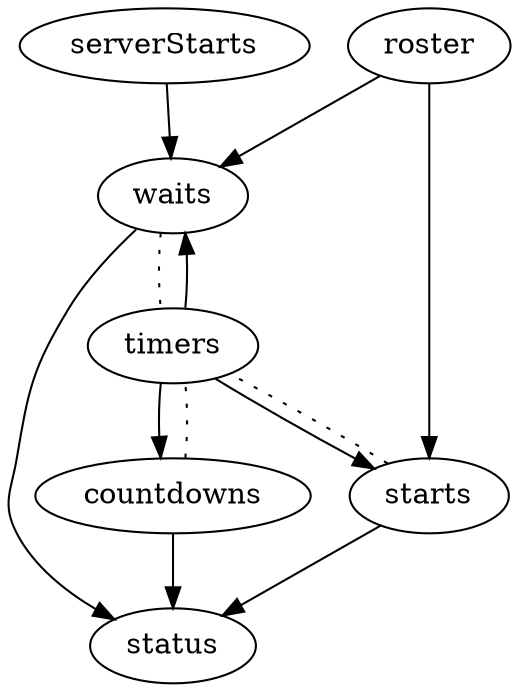 digraph status {
  { waits, countdowns, starts } -> timers [style=dotted,arrowhead=none];

  timers -> countdowns;
  { timers, roster } -> starts;
  { serverStarts, timers, roster } -> waits;

  { waits, countdowns, starts } -> status;
}
